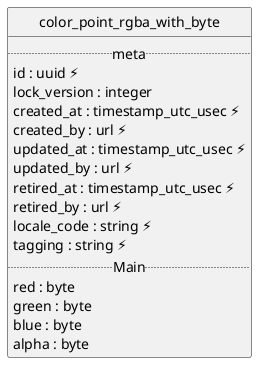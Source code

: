 @startuml uml
skinparam monochrome true
skinparam linetype ortho
hide circle

entity color_point_rgba_with_byte {
  .. meta ..
  id : uuid ⚡
  lock_version : integer
  created_at : timestamp_utc_usec ⚡
  created_by : url ⚡
  updated_at : timestamp_utc_usec ⚡
  updated_by : url ⚡
  retired_at : timestamp_utc_usec ⚡
  retired_by : url ⚡
  locale_code : string ⚡
  tagging : string ⚡
  .. Main ..
  red : byte
  green : byte
  blue : byte
  alpha : byte
}

@enduml
